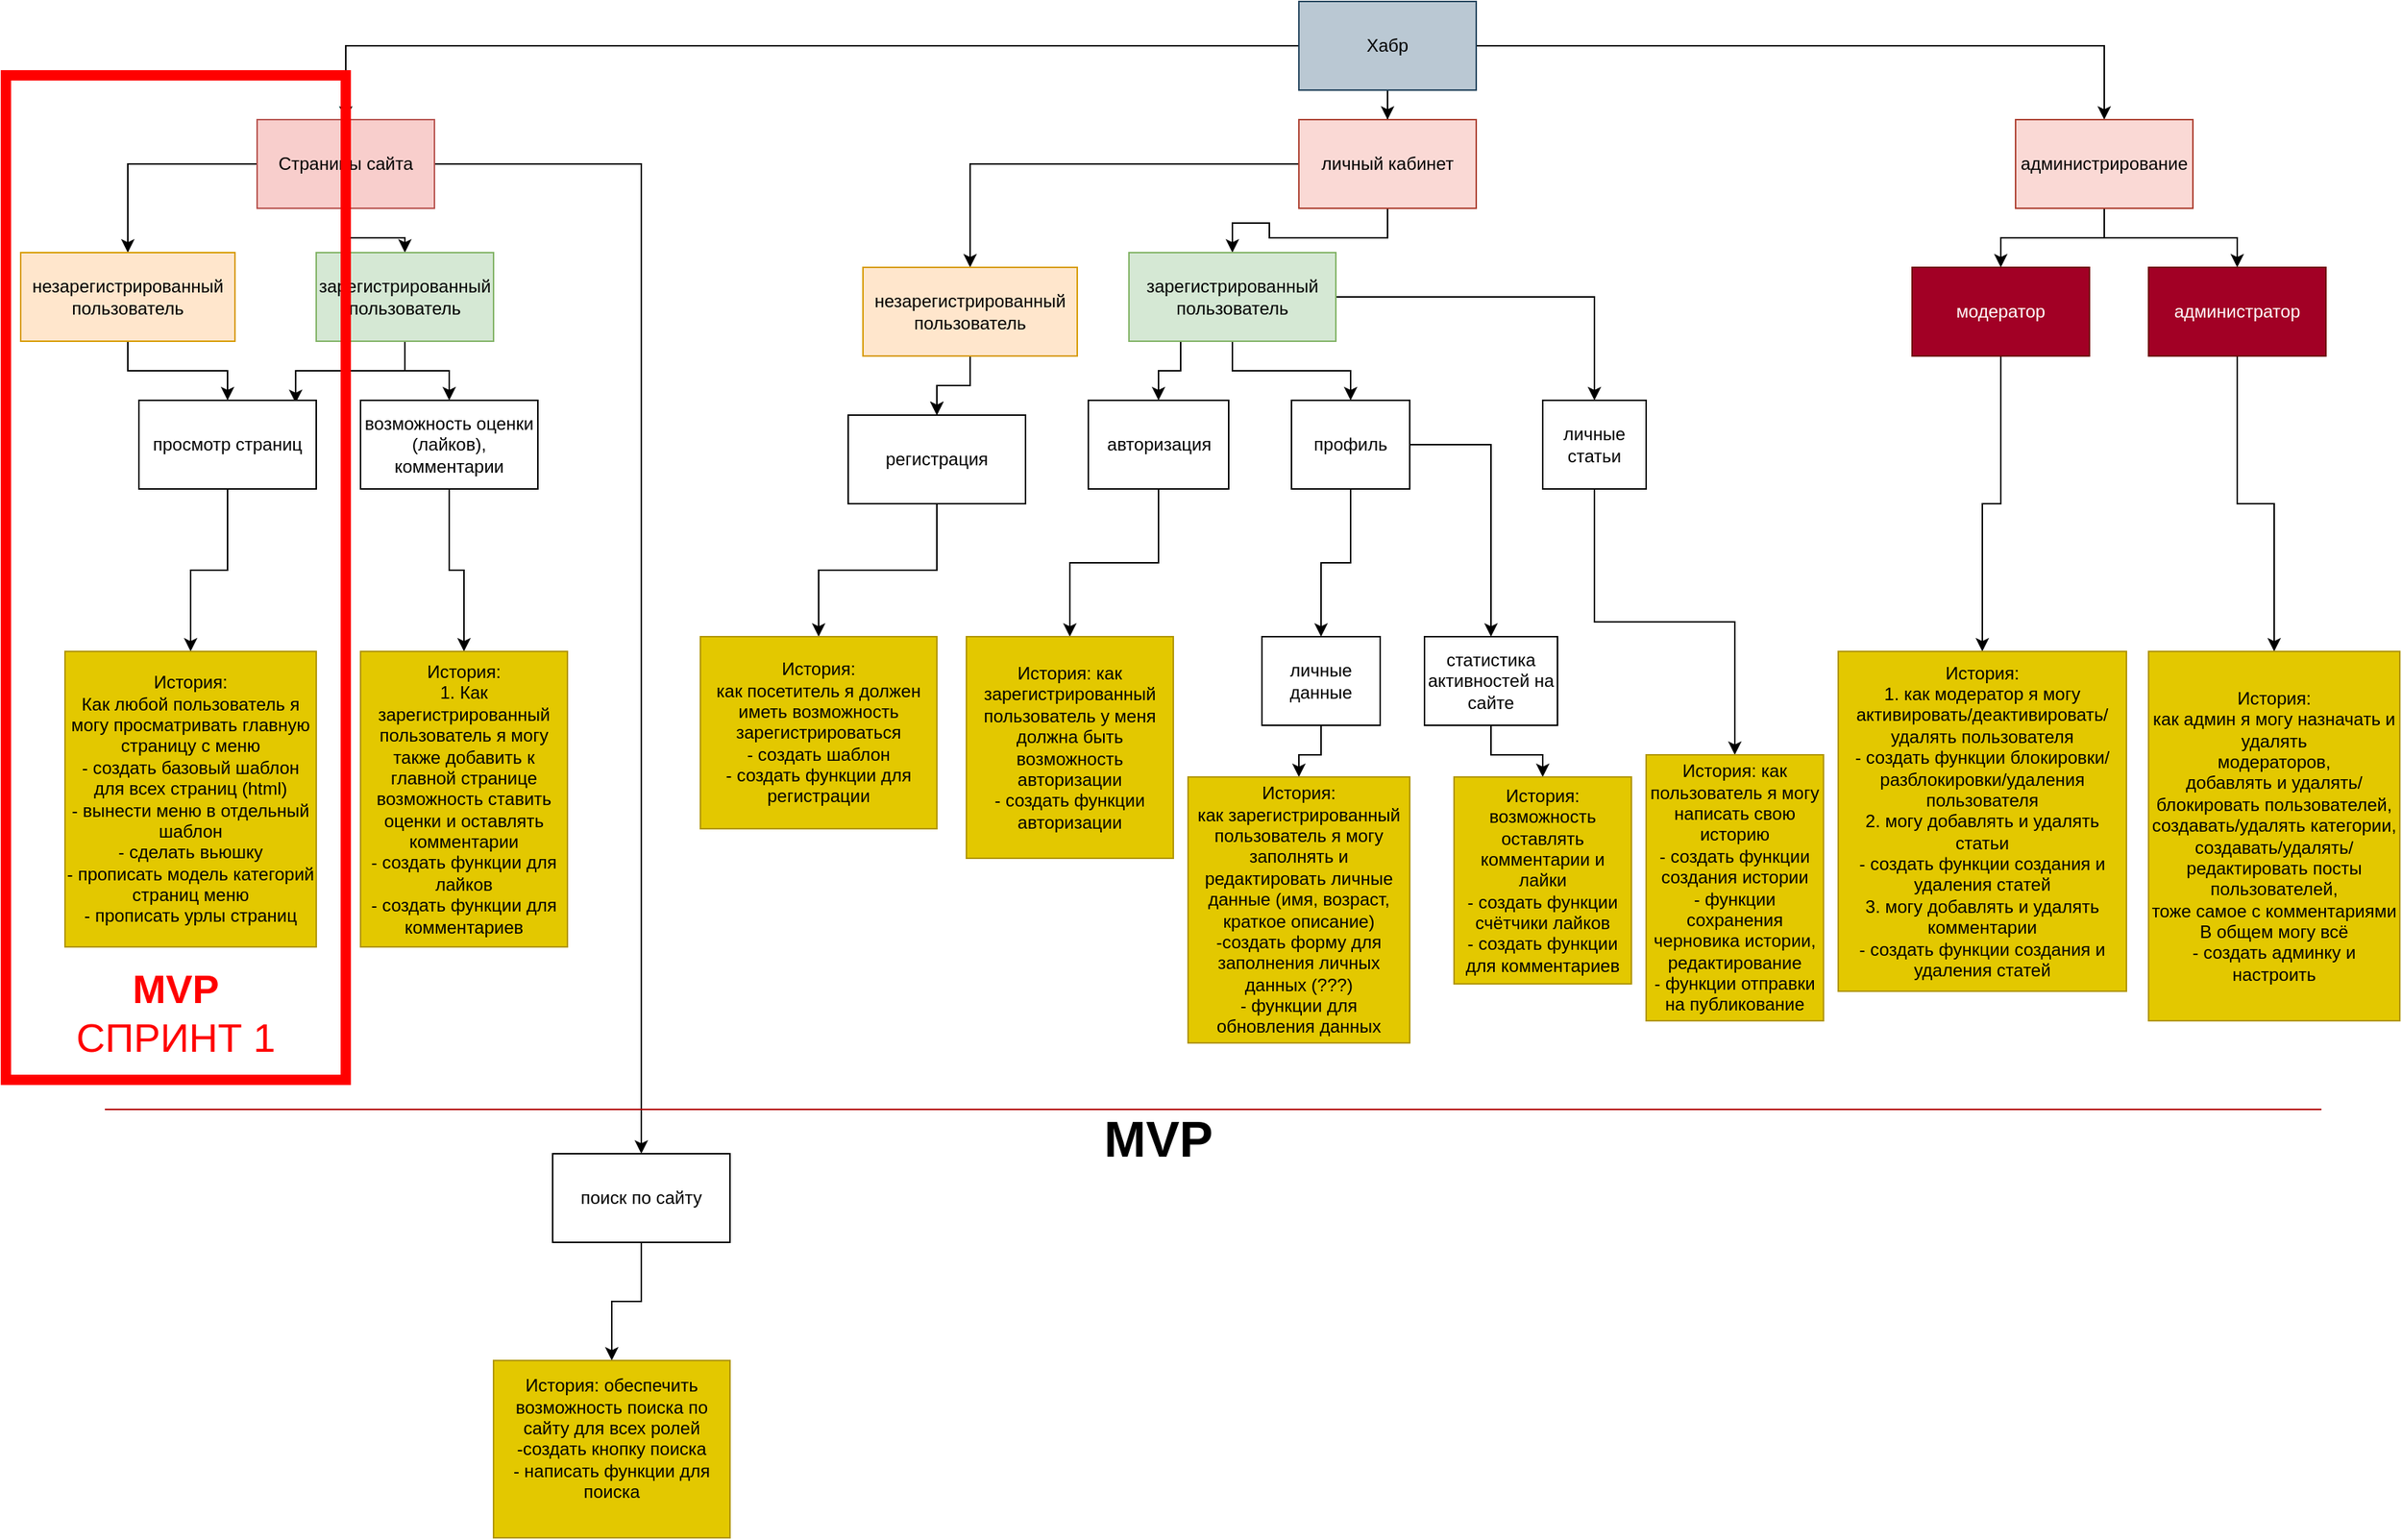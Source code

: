 <mxfile version="14.8.0" type="device"><diagram id="JMZKOzMFYaSv1LzC-iQ0" name="Page-1"><mxGraphModel dx="2217" dy="1097" grid="1" gridSize="10" guides="1" tooltips="1" connect="1" arrows="1" fold="1" page="1" pageScale="1" pageWidth="1654" pageHeight="1169" math="0" shadow="0"><root><mxCell id="0"/><mxCell id="1" parent="0"/><mxCell id="7_BNMFUcq2cT86pOqFMh-7" value="" style="edgeStyle=orthogonalEdgeStyle;rounded=0;orthogonalLoop=1;jettySize=auto;html=1;" parent="1" source="7_BNMFUcq2cT86pOqFMh-1" target="7_BNMFUcq2cT86pOqFMh-3" edge="1"><mxGeometry relative="1" as="geometry"/></mxCell><mxCell id="7_BNMFUcq2cT86pOqFMh-11" style="edgeStyle=orthogonalEdgeStyle;rounded=0;orthogonalLoop=1;jettySize=auto;html=1;" parent="1" source="7_BNMFUcq2cT86pOqFMh-1" target="7_BNMFUcq2cT86pOqFMh-2" edge="1"><mxGeometry relative="1" as="geometry"/></mxCell><mxCell id="7_BNMFUcq2cT86pOqFMh-12" style="edgeStyle=orthogonalEdgeStyle;rounded=0;orthogonalLoop=1;jettySize=auto;html=1;entryX=0.5;entryY=0;entryDx=0;entryDy=0;" parent="1" source="7_BNMFUcq2cT86pOqFMh-1" target="7_BNMFUcq2cT86pOqFMh-4" edge="1"><mxGeometry relative="1" as="geometry"/></mxCell><mxCell id="7_BNMFUcq2cT86pOqFMh-1" value="Хабр" style="rounded=0;whiteSpace=wrap;html=1;fillColor=#bac8d3;strokeColor=#23445d;" parent="1" vertex="1"><mxGeometry x="885" y="50" width="120" height="60" as="geometry"/></mxCell><mxCell id="ZwUO_YCHKt58jKYv6OeR-14" style="edgeStyle=orthogonalEdgeStyle;rounded=0;orthogonalLoop=1;jettySize=auto;html=1;entryX=0.5;entryY=0;entryDx=0;entryDy=0;" parent="1" source="7_BNMFUcq2cT86pOqFMh-2" target="ZwUO_YCHKt58jKYv6OeR-13" edge="1"><mxGeometry relative="1" as="geometry"/></mxCell><mxCell id="ZwUO_YCHKt58jKYv6OeR-16" style="edgeStyle=orthogonalEdgeStyle;rounded=0;orthogonalLoop=1;jettySize=auto;html=1;entryX=0.5;entryY=0;entryDx=0;entryDy=0;" parent="1" source="7_BNMFUcq2cT86pOqFMh-2" target="ZwUO_YCHKt58jKYv6OeR-15" edge="1"><mxGeometry relative="1" as="geometry"/></mxCell><mxCell id="oZAr_CcgGzpZDyUpndSc-4" value="" style="edgeStyle=orthogonalEdgeStyle;rounded=0;orthogonalLoop=1;jettySize=auto;html=1;" parent="1" source="7_BNMFUcq2cT86pOqFMh-2" target="oZAr_CcgGzpZDyUpndSc-3" edge="1"><mxGeometry relative="1" as="geometry"/></mxCell><mxCell id="7_BNMFUcq2cT86pOqFMh-2" value="Страницы сайта" style="rounded=0;whiteSpace=wrap;html=1;fillColor=#f8cecc;strokeColor=#b85450;" parent="1" vertex="1"><mxGeometry x="180" y="130" width="120" height="60" as="geometry"/></mxCell><mxCell id="ZwUO_YCHKt58jKYv6OeR-1" style="edgeStyle=orthogonalEdgeStyle;rounded=0;orthogonalLoop=1;jettySize=auto;html=1;" parent="1" source="7_BNMFUcq2cT86pOqFMh-3" target="ZwUO_YCHKt58jKYv6OeR-2" edge="1"><mxGeometry relative="1" as="geometry"><mxPoint x="830" y="240" as="targetPoint"/></mxGeometry></mxCell><mxCell id="ZwUO_YCHKt58jKYv6OeR-4" style="edgeStyle=orthogonalEdgeStyle;rounded=0;orthogonalLoop=1;jettySize=auto;html=1;entryX=0.5;entryY=0;entryDx=0;entryDy=0;" parent="1" source="7_BNMFUcq2cT86pOqFMh-3" target="ZwUO_YCHKt58jKYv6OeR-3" edge="1"><mxGeometry relative="1" as="geometry"/></mxCell><mxCell id="ZwUO_YCHKt58jKYv6OeR-48" style="edgeStyle=orthogonalEdgeStyle;rounded=0;orthogonalLoop=1;jettySize=auto;html=1;exitX=0.25;exitY=1;exitDx=0;exitDy=0;" parent="1" source="ZwUO_YCHKt58jKYv6OeR-3" target="ZwUO_YCHKt58jKYv6OeR-49" edge="1"><mxGeometry relative="1" as="geometry"><mxPoint x="1000" y="230" as="targetPoint"/></mxGeometry></mxCell><mxCell id="7_BNMFUcq2cT86pOqFMh-3" value="личный кабинет" style="rounded=0;whiteSpace=wrap;html=1;fillColor=#fad9d5;strokeColor=#ae4132;" parent="1" vertex="1"><mxGeometry x="885" y="130" width="120" height="60" as="geometry"/></mxCell><mxCell id="ZwUO_YCHKt58jKYv6OeR-7" style="edgeStyle=orthogonalEdgeStyle;rounded=0;orthogonalLoop=1;jettySize=auto;html=1;" parent="1" source="7_BNMFUcq2cT86pOqFMh-4" target="ZwUO_YCHKt58jKYv6OeR-8" edge="1"><mxGeometry relative="1" as="geometry"><mxPoint x="1300" y="210" as="targetPoint"/></mxGeometry></mxCell><mxCell id="ZwUO_YCHKt58jKYv6OeR-11" style="edgeStyle=orthogonalEdgeStyle;rounded=0;orthogonalLoop=1;jettySize=auto;html=1;" parent="1" source="7_BNMFUcq2cT86pOqFMh-4" target="ZwUO_YCHKt58jKYv6OeR-12" edge="1"><mxGeometry relative="1" as="geometry"><mxPoint x="1380" y="220" as="targetPoint"/></mxGeometry></mxCell><mxCell id="7_BNMFUcq2cT86pOqFMh-4" value="администрирование" style="rounded=0;whiteSpace=wrap;html=1;fillColor=#fad9d5;strokeColor=#ae4132;" parent="1" vertex="1"><mxGeometry x="1370" y="130" width="120" height="60" as="geometry"/></mxCell><mxCell id="ZwUO_YCHKt58jKYv6OeR-25" value="" style="edgeStyle=orthogonalEdgeStyle;rounded=0;orthogonalLoop=1;jettySize=auto;html=1;" parent="1" source="ZwUO_YCHKt58jKYv6OeR-2" target="ZwUO_YCHKt58jKYv6OeR-24" edge="1"><mxGeometry relative="1" as="geometry"/></mxCell><mxCell id="ZwUO_YCHKt58jKYv6OeR-31" style="edgeStyle=orthogonalEdgeStyle;rounded=0;orthogonalLoop=1;jettySize=auto;html=1;" parent="1" source="ZwUO_YCHKt58jKYv6OeR-2" target="ZwUO_YCHKt58jKYv6OeR-24" edge="1"><mxGeometry relative="1" as="geometry"/></mxCell><mxCell id="ZwUO_YCHKt58jKYv6OeR-2" value="незарегистрированный пользователь" style="rounded=0;whiteSpace=wrap;html=1;fillColor=#ffe6cc;strokeColor=#d79b00;" parent="1" vertex="1"><mxGeometry x="590" y="230" width="145" height="60" as="geometry"/></mxCell><mxCell id="ZwUO_YCHKt58jKYv6OeR-27" value="" style="edgeStyle=orthogonalEdgeStyle;rounded=0;orthogonalLoop=1;jettySize=auto;html=1;" parent="1" source="ZwUO_YCHKt58jKYv6OeR-3" target="ZwUO_YCHKt58jKYv6OeR-26" edge="1"><mxGeometry relative="1" as="geometry"/></mxCell><mxCell id="ZwUO_YCHKt58jKYv6OeR-28" value="" style="edgeStyle=orthogonalEdgeStyle;rounded=0;orthogonalLoop=1;jettySize=auto;html=1;" parent="1" source="ZwUO_YCHKt58jKYv6OeR-3" target="ZwUO_YCHKt58jKYv6OeR-29" edge="1"><mxGeometry relative="1" as="geometry"><mxPoint x="1040" y="330" as="targetPoint"/></mxGeometry></mxCell><mxCell id="oZAr_CcgGzpZDyUpndSc-5" value="" style="edgeStyle=orthogonalEdgeStyle;rounded=0;orthogonalLoop=1;jettySize=auto;html=1;exitX=1;exitY=0.5;exitDx=0;exitDy=0;" parent="1" source="ZwUO_YCHKt58jKYv6OeR-26" target="oZAr_CcgGzpZDyUpndSc-6" edge="1"><mxGeometry relative="1" as="geometry"><mxPoint x="1110" y="400" as="targetPoint"/></mxGeometry></mxCell><mxCell id="ZwUO_YCHKt58jKYv6OeR-3" value="зарегистрированный пользователь" style="rounded=0;whiteSpace=wrap;html=1;fillColor=#d5e8d4;strokeColor=#82b366;" parent="1" vertex="1"><mxGeometry x="770" y="220" width="140" height="60" as="geometry"/></mxCell><mxCell id="ZwUO_YCHKt58jKYv6OeR-53" value="" style="edgeStyle=orthogonalEdgeStyle;rounded=0;orthogonalLoop=1;jettySize=auto;html=1;" parent="1" source="ZwUO_YCHKt58jKYv6OeR-8" target="ZwUO_YCHKt58jKYv6OeR-52" edge="1"><mxGeometry relative="1" as="geometry"/></mxCell><mxCell id="ZwUO_YCHKt58jKYv6OeR-8" value="модератор" style="rounded=0;whiteSpace=wrap;html=1;fillColor=#a20025;strokeColor=#6F0000;fontColor=#ffffff;" parent="1" vertex="1"><mxGeometry x="1300" y="230" width="120" height="60" as="geometry"/></mxCell><mxCell id="oZAr_CcgGzpZDyUpndSc-2" value="" style="edgeStyle=orthogonalEdgeStyle;rounded=0;orthogonalLoop=1;jettySize=auto;html=1;" parent="1" source="ZwUO_YCHKt58jKYv6OeR-12" target="oZAr_CcgGzpZDyUpndSc-1" edge="1"><mxGeometry relative="1" as="geometry"/></mxCell><mxCell id="ZwUO_YCHKt58jKYv6OeR-12" value="администратор" style="rounded=0;whiteSpace=wrap;html=1;fillColor=#a20025;strokeColor=#6F0000;fontColor=#ffffff;" parent="1" vertex="1"><mxGeometry x="1460" y="230" width="120" height="60" as="geometry"/></mxCell><mxCell id="ZwUO_YCHKt58jKYv6OeR-18" value="" style="edgeStyle=orthogonalEdgeStyle;rounded=0;orthogonalLoop=1;jettySize=auto;html=1;" parent="1" source="ZwUO_YCHKt58jKYv6OeR-13" target="ZwUO_YCHKt58jKYv6OeR-17" edge="1"><mxGeometry relative="1" as="geometry"/></mxCell><mxCell id="ZwUO_YCHKt58jKYv6OeR-13" value="незарегистрированный пользователь" style="rounded=0;whiteSpace=wrap;html=1;fillColor=#ffe6cc;strokeColor=#d79b00;" parent="1" vertex="1"><mxGeometry x="20" y="220" width="145" height="60" as="geometry"/></mxCell><mxCell id="ZwUO_YCHKt58jKYv6OeR-20" value="" style="edgeStyle=orthogonalEdgeStyle;rounded=0;orthogonalLoop=1;jettySize=auto;html=1;entryX=0.884;entryY=0.03;entryDx=0;entryDy=0;entryPerimeter=0;" parent="1" source="ZwUO_YCHKt58jKYv6OeR-15" target="ZwUO_YCHKt58jKYv6OeR-17" edge="1"><mxGeometry relative="1" as="geometry"><mxPoint x="208" y="316" as="targetPoint"/></mxGeometry></mxCell><mxCell id="ZwUO_YCHKt58jKYv6OeR-22" value="" style="edgeStyle=orthogonalEdgeStyle;rounded=0;orthogonalLoop=1;jettySize=auto;html=1;" parent="1" source="ZwUO_YCHKt58jKYv6OeR-15" target="ZwUO_YCHKt58jKYv6OeR-21" edge="1"><mxGeometry relative="1" as="geometry"/></mxCell><mxCell id="ZwUO_YCHKt58jKYv6OeR-15" value="зарегистрированный пользователь" style="rounded=0;whiteSpace=wrap;html=1;fillColor=#d5e8d4;strokeColor=#82b366;" parent="1" vertex="1"><mxGeometry x="220" y="220" width="120" height="60" as="geometry"/></mxCell><mxCell id="ZwUO_YCHKt58jKYv6OeR-43" value="" style="edgeStyle=orthogonalEdgeStyle;rounded=0;orthogonalLoop=1;jettySize=auto;html=1;" parent="1" source="ZwUO_YCHKt58jKYv6OeR-17" target="ZwUO_YCHKt58jKYv6OeR-42" edge="1"><mxGeometry relative="1" as="geometry"/></mxCell><mxCell id="ZwUO_YCHKt58jKYv6OeR-17" value="просмотр страниц" style="whiteSpace=wrap;html=1;rounded=0;" parent="1" vertex="1"><mxGeometry x="100" y="320" width="120" height="60" as="geometry"/></mxCell><mxCell id="ZwUO_YCHKt58jKYv6OeR-45" value="" style="edgeStyle=orthogonalEdgeStyle;rounded=0;orthogonalLoop=1;jettySize=auto;html=1;" parent="1" source="ZwUO_YCHKt58jKYv6OeR-21" target="ZwUO_YCHKt58jKYv6OeR-44" edge="1"><mxGeometry relative="1" as="geometry"/></mxCell><mxCell id="ZwUO_YCHKt58jKYv6OeR-21" value="возможность оценки (лайков), комментарии" style="whiteSpace=wrap;html=1;rounded=0;" parent="1" vertex="1"><mxGeometry x="250" y="320" width="120" height="60" as="geometry"/></mxCell><mxCell id="ZwUO_YCHKt58jKYv6OeR-34" value="" style="edgeStyle=orthogonalEdgeStyle;rounded=0;orthogonalLoop=1;jettySize=auto;html=1;" parent="1" source="ZwUO_YCHKt58jKYv6OeR-24" target="ZwUO_YCHKt58jKYv6OeR-33" edge="1"><mxGeometry relative="1" as="geometry"/></mxCell><mxCell id="ZwUO_YCHKt58jKYv6OeR-24" value="регистрация" style="whiteSpace=wrap;html=1;rounded=0;" parent="1" vertex="1"><mxGeometry x="580" y="330" width="120" height="60" as="geometry"/></mxCell><mxCell id="ZwUO_YCHKt58jKYv6OeR-39" value="" style="edgeStyle=orthogonalEdgeStyle;rounded=0;orthogonalLoop=1;jettySize=auto;html=1;" parent="1" source="ZwUO_YCHKt58jKYv6OeR-26" target="ZwUO_YCHKt58jKYv6OeR-38" edge="1"><mxGeometry relative="1" as="geometry"/></mxCell><mxCell id="ZwUO_YCHKt58jKYv6OeR-26" value="профиль" style="whiteSpace=wrap;html=1;rounded=0;" parent="1" vertex="1"><mxGeometry x="880" y="320" width="80" height="60" as="geometry"/></mxCell><mxCell id="ZwUO_YCHKt58jKYv6OeR-47" value="" style="edgeStyle=orthogonalEdgeStyle;rounded=0;orthogonalLoop=1;jettySize=auto;html=1;" parent="1" source="ZwUO_YCHKt58jKYv6OeR-29" target="ZwUO_YCHKt58jKYv6OeR-46" edge="1"><mxGeometry relative="1" as="geometry"/></mxCell><mxCell id="ZwUO_YCHKt58jKYv6OeR-29" value="&lt;div&gt;личные статьи&lt;br&gt;&lt;/div&gt;" style="rounded=0;whiteSpace=wrap;html=1;" parent="1" vertex="1"><mxGeometry x="1050" y="320" width="70" height="60" as="geometry"/></mxCell><mxCell id="ZwUO_YCHKt58jKYv6OeR-33" value="&lt;div&gt;История:&lt;/div&gt;&lt;div&gt;как посетитель я должен иметь возможность зарегистрироваться&lt;br&gt;&lt;/div&gt;&lt;div&gt;- создать шаблон &lt;br&gt;&lt;/div&gt;&lt;div&gt;- создать функции для регистрации&lt;br&gt;&lt;/div&gt;" style="whiteSpace=wrap;html=1;rounded=0;fillColor=#e3c800;strokeColor=#B09500;fontColor=#000000;" parent="1" vertex="1"><mxGeometry x="480" y="480" width="160" height="130" as="geometry"/></mxCell><mxCell id="ZwUO_YCHKt58jKYv6OeR-41" value="" style="edgeStyle=orthogonalEdgeStyle;rounded=0;orthogonalLoop=1;jettySize=auto;html=1;" parent="1" source="ZwUO_YCHKt58jKYv6OeR-38" target="ZwUO_YCHKt58jKYv6OeR-40" edge="1"><mxGeometry relative="1" as="geometry"/></mxCell><mxCell id="ZwUO_YCHKt58jKYv6OeR-38" value="личные данные" style="whiteSpace=wrap;html=1;rounded=0;" parent="1" vertex="1"><mxGeometry x="860" y="480" width="80" height="60" as="geometry"/></mxCell><mxCell id="ZwUO_YCHKt58jKYv6OeR-40" value="&lt;div&gt;История:&lt;/div&gt;&lt;div&gt;как зарегистрированный пользователь я могу&lt;br&gt;&lt;/div&gt;&lt;div&gt;заполнять и редактировать личные данные (имя, возраст, краткое описание)&lt;/div&gt;&lt;div&gt;-создать форму для заполнения личных данных (???)&lt;/div&gt;&lt;div&gt;- функции для обновления данных&lt;br&gt;&lt;/div&gt;" style="whiteSpace=wrap;html=1;rounded=0;fillColor=#e3c800;strokeColor=#B09500;fontColor=#000000;" parent="1" vertex="1"><mxGeometry x="810" y="575" width="150" height="180" as="geometry"/></mxCell><mxCell id="ZwUO_YCHKt58jKYv6OeR-42" value="&lt;div&gt;История:&lt;/div&gt;&lt;div&gt;Как любой пользователь я могу просматривать главную страницу с меню&lt;br&gt;&lt;/div&gt;&lt;div&gt;- создать базовый шаблон для всех страниц (html)&lt;br&gt;&lt;/div&gt;&lt;div&gt;- вынести меню в отдельный шаблон&lt;/div&gt;&lt;div&gt;- сделать вьюшку&lt;/div&gt;&lt;div&gt;- прописать модель категорий страниц меню&lt;/div&gt;&lt;div&gt;- прописать урлы страниц&lt;br&gt;&lt;/div&gt;" style="whiteSpace=wrap;html=1;rounded=0;fillColor=#e3c800;strokeColor=#B09500;fontColor=#000000;" parent="1" vertex="1"><mxGeometry x="50" y="490" width="170" height="200" as="geometry"/></mxCell><mxCell id="ZwUO_YCHKt58jKYv6OeR-44" value="&lt;div&gt;История:&lt;/div&gt;&lt;div&gt;1. Как зарегистрированный пользователь я могу также добавить к главной странице возможность ставить оценки и оставлять комментарии&lt;/div&gt;&lt;div&gt;- создать функции для лайков&lt;/div&gt;&lt;div&gt;- создать функции для комментариев&lt;br&gt;&lt;/div&gt;" style="whiteSpace=wrap;html=1;rounded=0;fillColor=#e3c800;strokeColor=#B09500;fontColor=#000000;" parent="1" vertex="1"><mxGeometry x="250" y="490" width="140" height="200" as="geometry"/></mxCell><mxCell id="ZwUO_YCHKt58jKYv6OeR-46" value="&lt;div&gt;История: как пользователь я могу написать свою историю&lt;/div&gt;&lt;div&gt;- создать функции создания истории&lt;/div&gt;&lt;div&gt;- функции сохранения черновика истории, редактирование&lt;/div&gt;&lt;div&gt; - функции отправки на публикование&lt;br&gt;&lt;/div&gt;" style="whiteSpace=wrap;html=1;rounded=0;fillColor=#e3c800;strokeColor=#B09500;fontColor=#000000;" parent="1" vertex="1"><mxGeometry x="1120" y="560" width="120" height="180" as="geometry"/></mxCell><mxCell id="ZwUO_YCHKt58jKYv6OeR-51" value="" style="edgeStyle=orthogonalEdgeStyle;rounded=0;orthogonalLoop=1;jettySize=auto;html=1;" parent="1" source="ZwUO_YCHKt58jKYv6OeR-49" target="ZwUO_YCHKt58jKYv6OeR-50" edge="1"><mxGeometry relative="1" as="geometry"/></mxCell><mxCell id="ZwUO_YCHKt58jKYv6OeR-49" value="авторизация" style="rounded=0;whiteSpace=wrap;html=1;" parent="1" vertex="1"><mxGeometry x="742.5" y="320" width="95" height="60" as="geometry"/></mxCell><mxCell id="ZwUO_YCHKt58jKYv6OeR-50" value="&lt;div&gt;История: как зарегистрированный пользователь у меня должна быть возможность авторизации&lt;/div&gt;&lt;div&gt;- создать функции авторизации&lt;br&gt;&lt;/div&gt;" style="whiteSpace=wrap;html=1;rounded=0;fillColor=#e3c800;strokeColor=#B09500;fontColor=#000000;" parent="1" vertex="1"><mxGeometry x="660" y="480" width="140" height="150" as="geometry"/></mxCell><mxCell id="ZwUO_YCHKt58jKYv6OeR-52" value="&lt;div&gt;История: &lt;br&gt;&lt;/div&gt;&lt;div&gt;1. как модератор я могу активировать/деактивировать/удалять пользователя&lt;/div&gt;&lt;div&gt;- создать функции блокировки/разблокировки/удаления пользователя&lt;/div&gt;&lt;div&gt;2. могу добавлять и удалять статьи&lt;br&gt;&lt;/div&gt;&lt;div&gt;- создать функции создания и удаления статей&lt;/div&gt;&lt;div&gt;3. могу добавлять и удалять комментарии&lt;/div&gt;- создать функции создания и удаления статей" style="whiteSpace=wrap;html=1;rounded=0;fillColor=#e3c800;strokeColor=#B09500;fontColor=#000000;" parent="1" vertex="1"><mxGeometry x="1250" y="490" width="195" height="230" as="geometry"/></mxCell><mxCell id="oZAr_CcgGzpZDyUpndSc-1" value="&lt;div&gt;История:&lt;/div&gt;&lt;div&gt;как админ я могу назначать и удалять&lt;/div&gt;&lt;div&gt;модераторов,&lt;/div&gt;&lt;div&gt;добавлять и удалять/блокировать пользователей,&lt;/div&gt;&lt;div&gt;создавать/удалять категории,&lt;/div&gt;&lt;div&gt;создавать/удалять/редактировать посты пользователей,&lt;/div&gt;&lt;div&gt;тоже самое с комментариями&lt;/div&gt;&lt;div&gt;В общем могу всё&lt;/div&gt;&lt;div&gt;- создать админку и настроить&lt;br&gt;&lt;/div&gt;" style="whiteSpace=wrap;html=1;rounded=0;fontColor=#000000;strokeColor=#B09500;fillColor=#e3c800;" parent="1" vertex="1"><mxGeometry x="1460" y="490" width="170" height="250" as="geometry"/></mxCell><mxCell id="DKdCK7F54rJlPYog3va8-3" value="" style="edgeStyle=orthogonalEdgeStyle;rounded=0;orthogonalLoop=1;jettySize=auto;html=1;" edge="1" parent="1" source="oZAr_CcgGzpZDyUpndSc-3" target="DKdCK7F54rJlPYog3va8-2"><mxGeometry relative="1" as="geometry"/></mxCell><mxCell id="oZAr_CcgGzpZDyUpndSc-3" value="поиск по сайту" style="whiteSpace=wrap;html=1;rounded=0;" parent="1" vertex="1"><mxGeometry x="380" y="830" width="120" height="60" as="geometry"/></mxCell><mxCell id="oZAr_CcgGzpZDyUpndSc-11" value="" style="edgeStyle=orthogonalEdgeStyle;rounded=0;orthogonalLoop=1;jettySize=auto;html=1;" parent="1" source="oZAr_CcgGzpZDyUpndSc-6" target="oZAr_CcgGzpZDyUpndSc-9" edge="1"><mxGeometry relative="1" as="geometry"/></mxCell><mxCell id="oZAr_CcgGzpZDyUpndSc-6" value="статистика активностей на сайте" style="rounded=0;whiteSpace=wrap;html=1;" parent="1" vertex="1"><mxGeometry x="970" y="480" width="90" height="60" as="geometry"/></mxCell><mxCell id="oZAr_CcgGzpZDyUpndSc-9" value="&lt;div&gt;История: возможность оставлять комментарии и лайки&lt;/div&gt;&lt;div&gt;- создать функции счётчики лайков&lt;/div&gt;&lt;div&gt;- создать функции для комментариев&lt;/div&gt;" style="rounded=0;whiteSpace=wrap;html=1;fillColor=#e3c800;strokeColor=#B09500;fontColor=#000000;" parent="1" vertex="1"><mxGeometry x="990" y="575" width="120" height="140" as="geometry"/></mxCell><mxCell id="DKdCK7F54rJlPYog3va8-2" value="&lt;div&gt;История: обеспечить возможность поиска по сайту для всех ролей &lt;br&gt;&lt;/div&gt;&lt;div&gt;-создать кнопку поиска&lt;/div&gt;&lt;div&gt;- написать функции для поиска&lt;br&gt;&lt;/div&gt;&lt;div&gt;&lt;br&gt;&lt;/div&gt;" style="whiteSpace=wrap;html=1;rounded=0;fillColor=#e3c800;strokeColor=#B09500;fontColor=#000000;" vertex="1" parent="1"><mxGeometry x="340" y="970" width="160" height="120" as="geometry"/></mxCell><mxCell id="DKdCK7F54rJlPYog3va8-7" value="" style="endArrow=none;html=1;fillColor=#e51400;strokeColor=#B20000;" edge="1" parent="1"><mxGeometry width="50" height="50" relative="1" as="geometry"><mxPoint x="77" y="800.0" as="sourcePoint"/><mxPoint x="1577" y="800" as="targetPoint"/></mxGeometry></mxCell><mxCell id="DKdCK7F54rJlPYog3va8-8" value="&lt;b&gt;&lt;font style=&quot;font-size: 34px&quot;&gt;MVP&lt;/font&gt;&lt;/b&gt;" style="text;html=1;strokeColor=none;fillColor=none;align=center;verticalAlign=middle;whiteSpace=wrap;rounded=0;strokeWidth=7;" vertex="1" parent="1"><mxGeometry x="770" y="810" width="40" height="20" as="geometry"/></mxCell><mxCell id="DKdCK7F54rJlPYog3va8-11" value="" style="rounded=0;whiteSpace=wrap;html=1;strokeWidth=7;fillColor=none;strokeColor=#FF0000;" vertex="1" parent="1"><mxGeometry x="10" y="100" width="230" height="680" as="geometry"/></mxCell><mxCell id="DKdCK7F54rJlPYog3va8-13" value="&lt;font style=&quot;font-size: 27px&quot; color=&quot;#FF0000&quot;&gt;&lt;b&gt;&lt;font style=&quot;font-size: 27px&quot;&gt;MVP&lt;/font&gt;&lt;/b&gt; СПРИНТ 1&lt;/font&gt;" style="text;html=1;strokeColor=none;fillColor=none;align=center;verticalAlign=middle;whiteSpace=wrap;rounded=0;strokeWidth=7;" vertex="1" parent="1"><mxGeometry x="35" y="700" width="180" height="70" as="geometry"/></mxCell></root></mxGraphModel></diagram></mxfile>